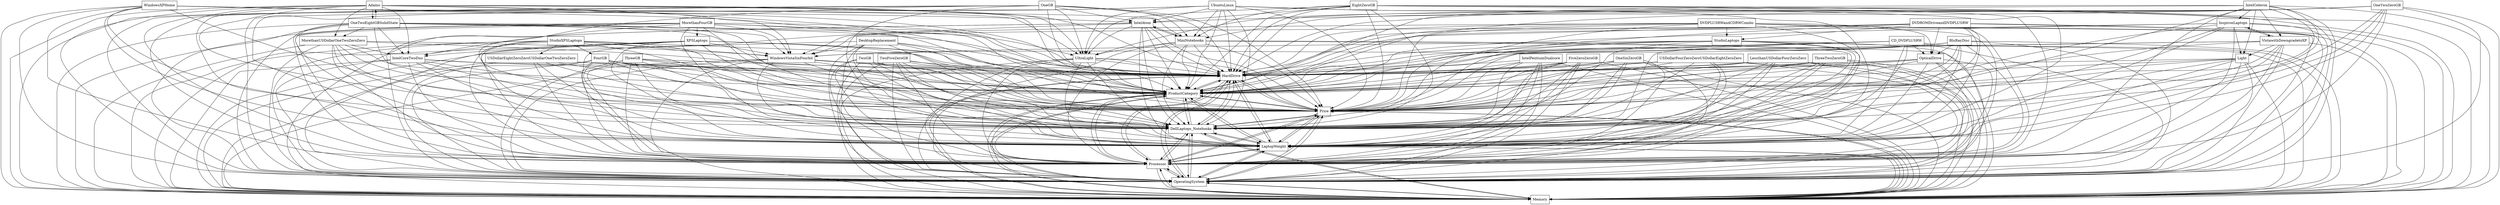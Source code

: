 digraph{
graph [rankdir=TB];
node [shape=box];
edge [arrowhead=normal];
0[label="HardDrive",]
1[label="TwoGB",]
2[label="StudioXPSLaptops",]
3[label="WindowsXPHome",]
4[label="USDollarFourZeroZeroUSDollarEightZeroZero",]
5[label="InspironLaptops",]
6[label="ProductCategory",]
7[label="IntelCoreTwoDuo",]
8[label="LessthanUSDollarFourZeroZero",]
9[label="OneTwoZeroGB",]
10[label="MorethanUSDollarOneTwoZeroZero",]
11[label="Memory",]
12[label="USDollarEightZeroZeroUSDollarOneTwoZeroZero",]
13[label="IntelPentiumDualcore",]
14[label="XPSLaptops",]
15[label="TwoFiveZeroGB",]
16[label="Light",]
17[label="OperatingSystem",]
18[label="Processor",]
19[label="WindowsVistaSixFourbit",]
20[label="DVDPLUSRWandCDRWCombo",]
21[label="IntelAtom",]
22[label="Adamo",]
23[label="EightZeroGB",]
24[label="OneGB",]
25[label="DVDROMDriveandDVDPLUSRW",]
26[label="OpticalDrive",]
27[label="FiveZeroZeroGB",]
28[label="LaptopWeight",]
29[label="VistawithDowngradetoXP",]
30[label="OneSixZeroGB",]
31[label="DellLaptops_Notebooks",]
32[label="OneTwoEightGBSolidState",]
33[label="BluRayDisc",]
34[label="UbuntuLinux",]
35[label="MorethanFourGB",]
36[label="IntelCeleron",]
37[label="Price",]
38[label="ThreeTwoZeroGB",]
39[label="ThreeGB",]
40[label="UltraLight",]
41[label="MiniNotebooks",]
42[label="CD_DVDPLUSRW",]
43[label="StudioLaptops",]
44[label="FourGB",]
45[label="DesktopReplacement",]
0->6[label="",]
0->11[label="",]
0->17[label="",]
0->18[label="",]
0->28[label="",]
0->31[label="",]
0->37[label="",]
1->0[label="",]
1->6[label="",]
1->11[label="",]
1->17[label="",]
1->18[label="",]
1->28[label="",]
1->31[label="",]
1->37[label="",]
2->0[label="",]
2->6[label="",]
2->7[label="",]
2->11[label="",]
2->12[label="",]
2->17[label="",]
2->18[label="",]
2->19[label="",]
2->28[label="",]
2->31[label="",]
2->37[label="",]
2->44[label="",]
3->0[label="",]
3->6[label="",]
3->11[label="",]
3->17[label="",]
3->18[label="",]
3->21[label="",]
3->28[label="",]
3->31[label="",]
3->37[label="",]
3->40[label="",]
3->41[label="",]
4->0[label="",]
4->6[label="",]
4->11[label="",]
4->17[label="",]
4->18[label="",]
4->28[label="",]
4->31[label="",]
4->37[label="",]
5->0[label="",]
5->6[label="",]
5->11[label="",]
5->16[label="",]
5->17[label="",]
5->18[label="",]
5->28[label="",]
5->29[label="",]
5->31[label="",]
5->37[label="",]
6->0[label="",]
6->11[label="",]
6->17[label="",]
6->18[label="",]
6->28[label="",]
6->31[label="",]
6->37[label="",]
7->0[label="",]
7->6[label="",]
7->11[label="",]
7->17[label="",]
7->18[label="",]
7->28[label="",]
7->31[label="",]
7->37[label="",]
8->0[label="",]
8->6[label="",]
8->11[label="",]
8->17[label="",]
8->18[label="",]
8->28[label="",]
8->31[label="",]
8->37[label="",]
9->0[label="",]
9->6[label="",]
9->11[label="",]
9->17[label="",]
9->18[label="",]
9->21[label="",]
9->28[label="",]
9->31[label="",]
9->37[label="",]
9->40[label="",]
9->41[label="",]
10->0[label="",]
10->6[label="",]
10->7[label="",]
10->11[label="",]
10->17[label="",]
10->18[label="",]
10->19[label="",]
10->28[label="",]
10->31[label="",]
10->37[label="",]
11->0[label="",]
11->6[label="",]
11->17[label="",]
11->18[label="",]
11->28[label="",]
11->31[label="",]
11->37[label="",]
12->0[label="",]
12->6[label="",]
12->11[label="",]
12->17[label="",]
12->18[label="",]
12->28[label="",]
12->31[label="",]
12->37[label="",]
13->0[label="",]
13->6[label="",]
13->11[label="",]
13->17[label="",]
13->18[label="",]
13->28[label="",]
13->31[label="",]
13->37[label="",]
14->0[label="",]
14->6[label="",]
14->7[label="",]
14->11[label="",]
14->17[label="",]
14->18[label="",]
14->19[label="",]
14->28[label="",]
14->31[label="",]
14->37[label="",]
15->0[label="",]
15->6[label="",]
15->11[label="",]
15->17[label="",]
15->18[label="",]
15->28[label="",]
15->31[label="",]
15->37[label="",]
16->0[label="",]
16->6[label="",]
16->11[label="",]
16->17[label="",]
16->18[label="",]
16->28[label="",]
16->31[label="",]
16->37[label="",]
17->0[label="",]
17->6[label="",]
17->11[label="",]
17->18[label="",]
17->28[label="",]
17->31[label="",]
17->37[label="",]
18->0[label="",]
18->6[label="",]
18->11[label="",]
18->17[label="",]
18->28[label="",]
18->31[label="",]
18->37[label="",]
19->0[label="",]
19->6[label="",]
19->11[label="",]
19->17[label="",]
19->18[label="",]
19->28[label="",]
19->31[label="",]
19->37[label="",]
20->0[label="",]
20->6[label="",]
20->11[label="",]
20->17[label="",]
20->18[label="",]
20->19[label="",]
20->26[label="",]
20->28[label="",]
20->31[label="",]
20->37[label="",]
20->43[label="",]
21->0[label="",]
21->6[label="",]
21->11[label="",]
21->17[label="",]
21->18[label="",]
21->28[label="",]
21->31[label="",]
21->37[label="",]
21->40[label="",]
21->41[label="",]
22->0[label="",]
22->6[label="",]
22->7[label="",]
22->10[label="",]
22->11[label="",]
22->17[label="",]
22->18[label="",]
22->19[label="",]
22->28[label="",]
22->31[label="",]
22->32[label="",]
22->37[label="",]
22->40[label="",]
23->0[label="",]
23->6[label="",]
23->11[label="",]
23->17[label="",]
23->18[label="",]
23->21[label="",]
23->28[label="",]
23->31[label="",]
23->37[label="",]
23->40[label="",]
23->41[label="",]
24->0[label="",]
24->6[label="",]
24->11[label="",]
24->17[label="",]
24->18[label="",]
24->21[label="",]
24->28[label="",]
24->31[label="",]
24->37[label="",]
24->40[label="",]
24->41[label="",]
25->0[label="",]
25->6[label="",]
25->11[label="",]
25->17[label="",]
25->18[label="",]
25->19[label="",]
25->26[label="",]
25->28[label="",]
25->31[label="",]
25->37[label="",]
25->43[label="",]
26->0[label="",]
26->6[label="",]
26->11[label="",]
26->17[label="",]
26->18[label="",]
26->28[label="",]
26->31[label="",]
26->37[label="",]
27->0[label="",]
27->6[label="",]
27->11[label="",]
27->17[label="",]
27->18[label="",]
27->28[label="",]
27->31[label="",]
27->37[label="",]
28->0[label="",]
28->6[label="",]
28->11[label="",]
28->17[label="",]
28->18[label="",]
28->31[label="",]
28->37[label="",]
29->0[label="",]
29->5[label="",]
29->6[label="",]
29->11[label="",]
29->16[label="",]
29->17[label="",]
29->18[label="",]
29->28[label="",]
29->31[label="",]
29->37[label="",]
30->0[label="",]
30->6[label="",]
30->11[label="",]
30->17[label="",]
30->18[label="",]
30->28[label="",]
30->31[label="",]
30->37[label="",]
31->0[label="",]
31->6[label="",]
31->11[label="",]
31->17[label="",]
31->18[label="",]
31->28[label="",]
31->37[label="",]
32->0[label="",]
32->6[label="",]
32->7[label="",]
32->10[label="",]
32->11[label="",]
32->17[label="",]
32->18[label="",]
32->19[label="",]
32->22[label="",]
32->28[label="",]
32->31[label="",]
32->37[label="",]
32->40[label="",]
33->0[label="",]
33->6[label="",]
33->11[label="",]
33->17[label="",]
33->18[label="",]
33->19[label="",]
33->26[label="",]
33->28[label="",]
33->31[label="",]
33->37[label="",]
34->0[label="",]
34->6[label="",]
34->11[label="",]
34->17[label="",]
34->18[label="",]
34->21[label="",]
34->28[label="",]
34->31[label="",]
34->37[label="",]
34->40[label="",]
34->41[label="",]
35->0[label="",]
35->6[label="",]
35->7[label="",]
35->11[label="",]
35->14[label="",]
35->17[label="",]
35->18[label="",]
35->19[label="",]
35->28[label="",]
35->31[label="",]
35->37[label="",]
36->0[label="",]
36->5[label="",]
36->6[label="",]
36->11[label="",]
36->16[label="",]
36->17[label="",]
36->18[label="",]
36->28[label="",]
36->29[label="",]
36->31[label="",]
36->37[label="",]
37->0[label="",]
37->6[label="",]
37->11[label="",]
37->17[label="",]
37->18[label="",]
37->28[label="",]
37->31[label="",]
38->0[label="",]
38->6[label="",]
38->11[label="",]
38->17[label="",]
38->18[label="",]
38->28[label="",]
38->31[label="",]
38->37[label="",]
39->0[label="",]
39->6[label="",]
39->11[label="",]
39->17[label="",]
39->18[label="",]
39->28[label="",]
39->31[label="",]
39->37[label="",]
40->0[label="",]
40->6[label="",]
40->11[label="",]
40->17[label="",]
40->18[label="",]
40->28[label="",]
40->31[label="",]
40->37[label="",]
41->0[label="",]
41->6[label="",]
41->11[label="",]
41->17[label="",]
41->18[label="",]
41->21[label="",]
41->28[label="",]
41->31[label="",]
41->37[label="",]
41->40[label="",]
42->0[label="",]
42->6[label="",]
42->11[label="",]
42->17[label="",]
42->18[label="",]
42->26[label="",]
42->28[label="",]
42->31[label="",]
42->37[label="",]
43->0[label="",]
43->6[label="",]
43->11[label="",]
43->17[label="",]
43->18[label="",]
43->19[label="",]
43->28[label="",]
43->31[label="",]
43->37[label="",]
44->0[label="",]
44->6[label="",]
44->11[label="",]
44->17[label="",]
44->18[label="",]
44->28[label="",]
44->31[label="",]
44->37[label="",]
45->0[label="",]
45->6[label="",]
45->11[label="",]
45->17[label="",]
45->18[label="",]
45->19[label="",]
45->28[label="",]
45->31[label="",]
45->37[label="",]
}
